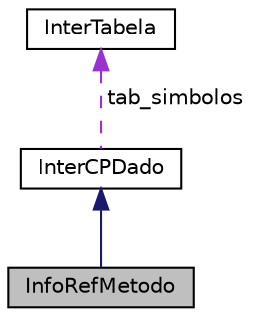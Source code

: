 digraph "InfoRefMetodo"
{
  edge [fontname="Helvetica",fontsize="10",labelfontname="Helvetica",labelfontsize="10"];
  node [fontname="Helvetica",fontsize="10",shape=record];
  Node2 [label="InfoRefMetodo",height=0.2,width=0.4,color="black", fillcolor="grey75", style="filled", fontcolor="black"];
  Node3 -> Node2 [dir="back",color="midnightblue",fontsize="10",style="solid",fontname="Helvetica"];
  Node3 [label="InterCPDado",height=0.2,width=0.4,color="black", fillcolor="white", style="filled",URL="$class_inter_c_p_dado.html",tooltip="Interface para os dados da tabela de símbolos de um arquivo .class. "];
  Node4 -> Node3 [dir="back",color="darkorchid3",fontsize="10",style="dashed",label=" tab_simbolos" ,fontname="Helvetica"];
  Node4 [label="InterTabela",height=0.2,width=0.4,color="black", fillcolor="white", style="filled",URL="$class_inter_tabela.html",tooltip="Interface para as tabelas de um arquivo .class. "];
}
